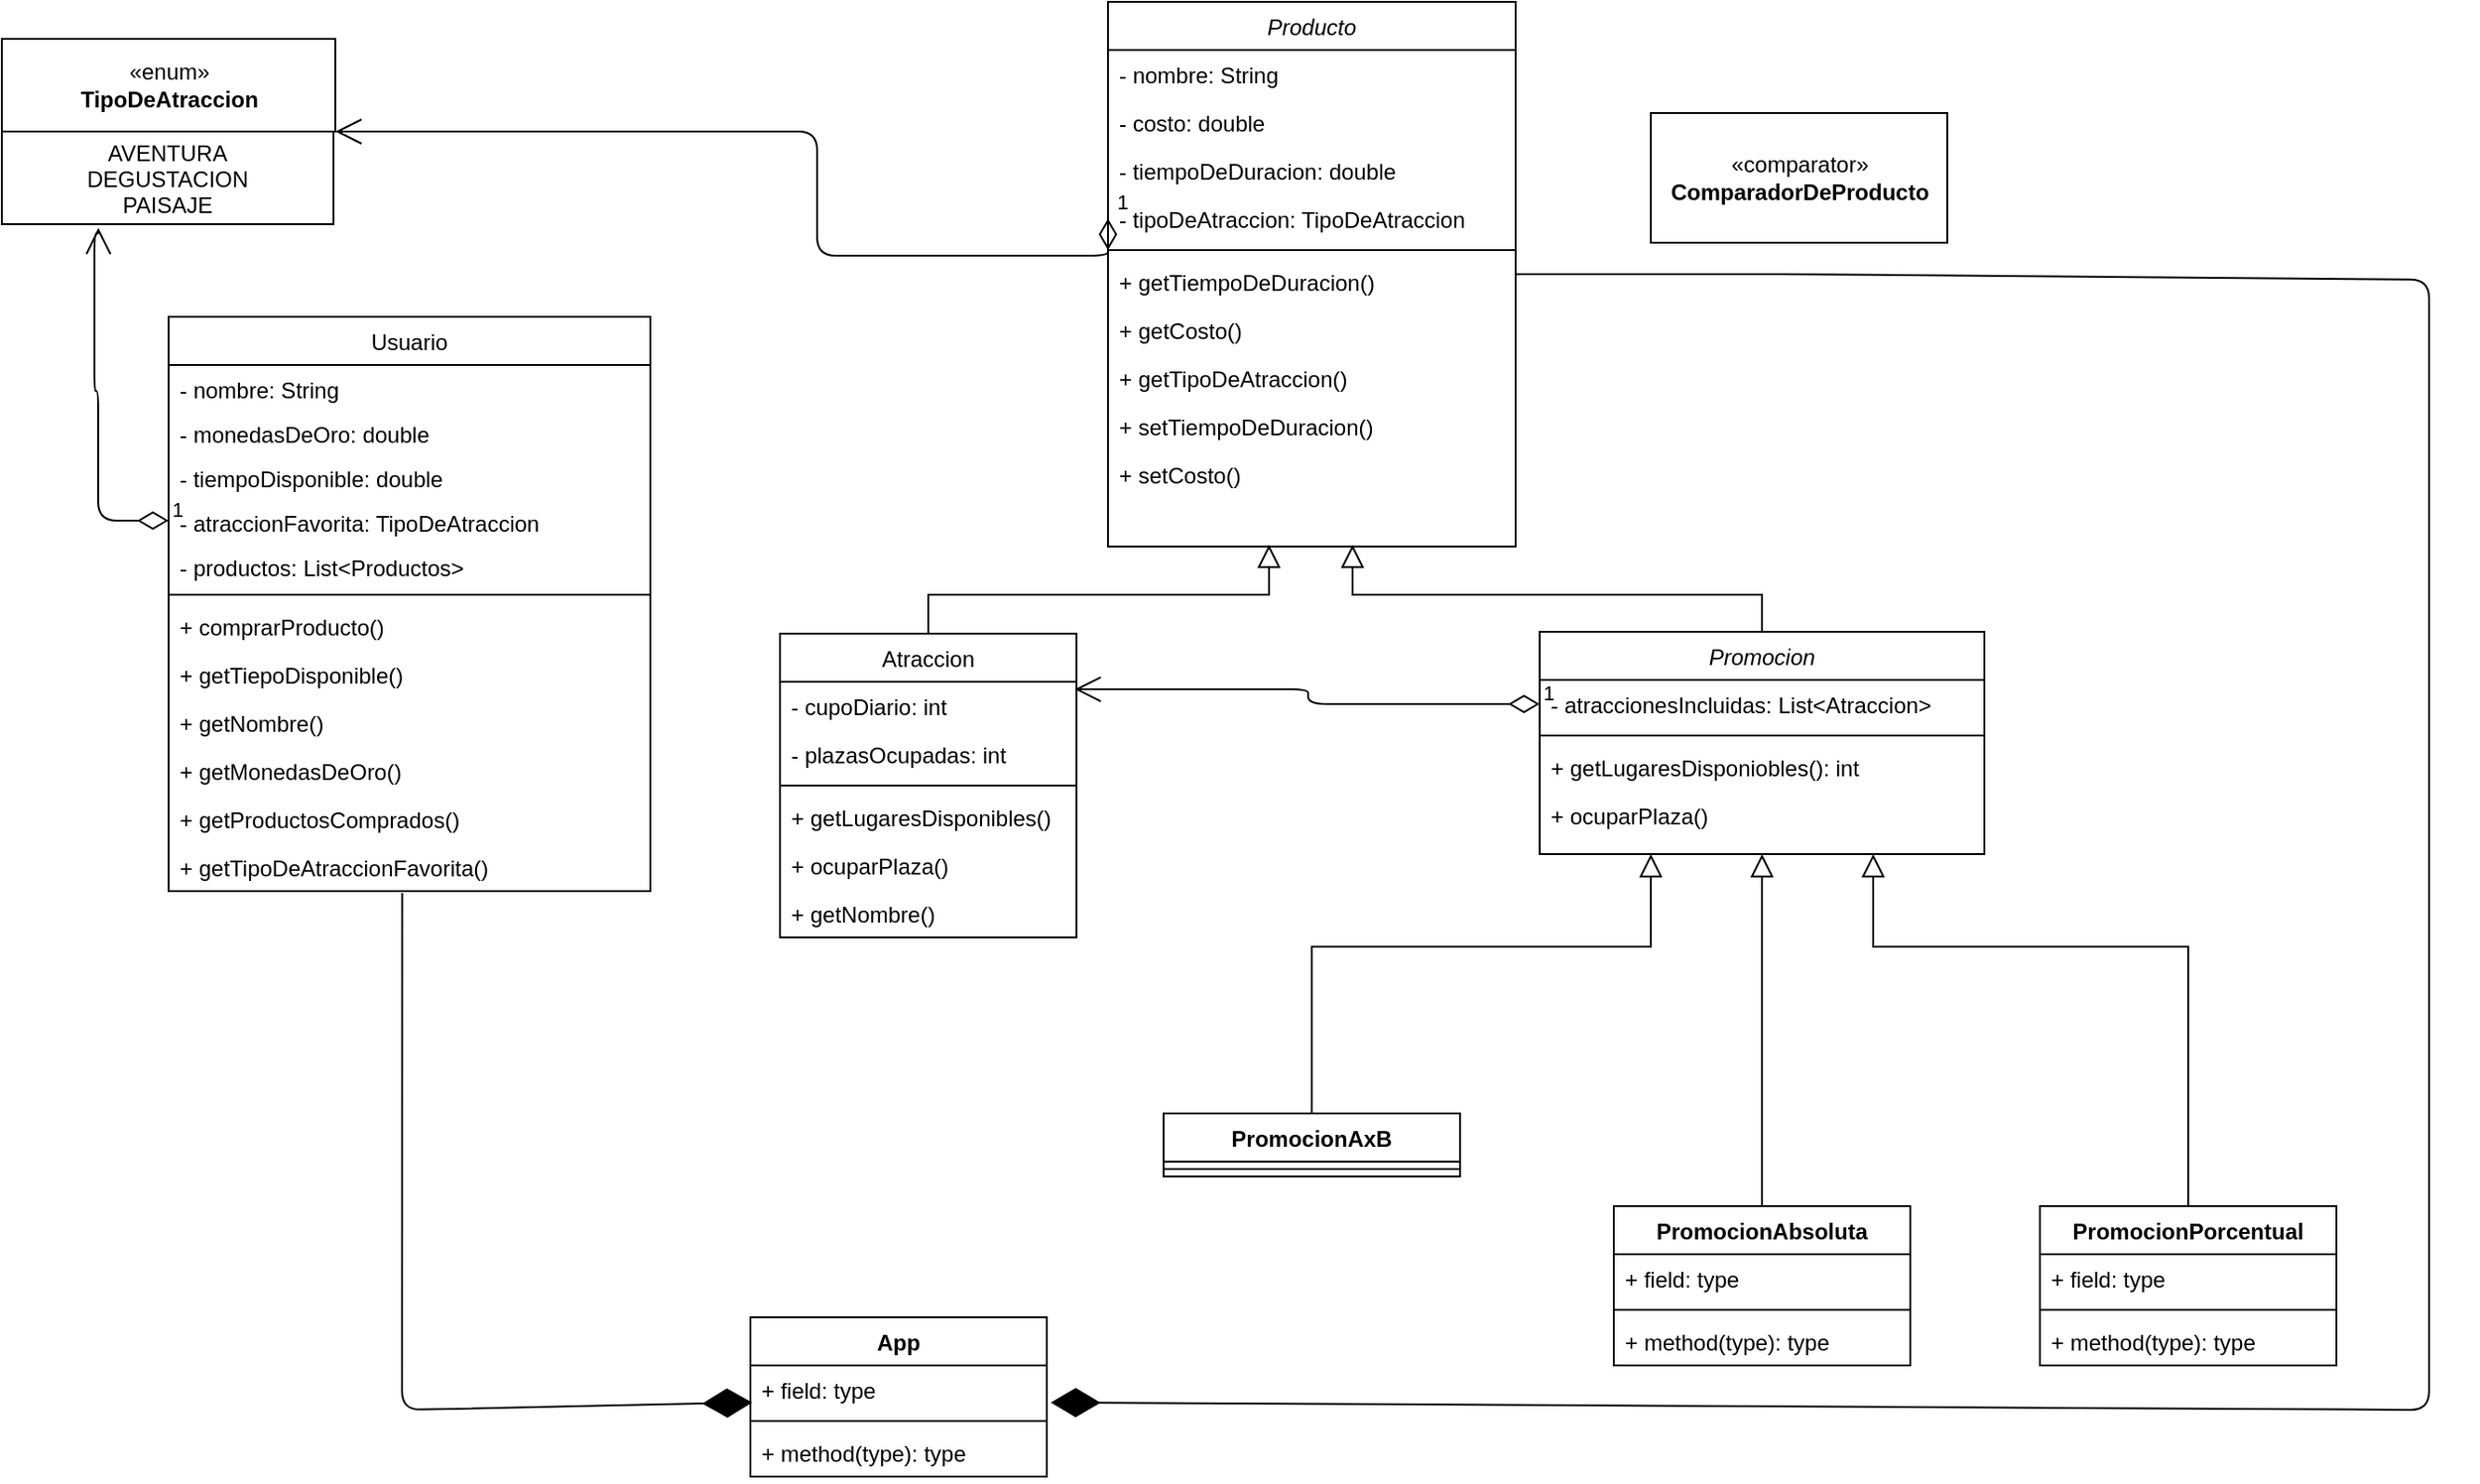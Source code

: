 <mxfile version="15.0.4" type="device"><diagram id="C5RBs43oDa-KdzZeNtuy" name="Page-1"><mxGraphModel dx="454" dy="792" grid="1" gridSize="10" guides="1" tooltips="1" connect="1" arrows="1" fold="1" page="1" pageScale="1" pageWidth="827" pageHeight="1169" math="0" shadow="0"><root><mxCell id="WIyWlLk6GJQsqaUBKTNV-0"/><mxCell id="WIyWlLk6GJQsqaUBKTNV-1" parent="WIyWlLk6GJQsqaUBKTNV-0"/><object label="Usuario" tipoDeAtracionFavorita="TipoDeAtraccion" id="zkfFHV4jXpPFQw0GAbJ--0"><mxCell style="swimlane;fontStyle=0;align=center;verticalAlign=top;childLayout=stackLayout;horizontal=1;startSize=26;horizontalStack=0;resizeParent=1;resizeLast=0;collapsible=1;marginBottom=0;rounded=0;shadow=0;strokeWidth=1;arcSize=15;resizeHeight=1;" parent="WIyWlLk6GJQsqaUBKTNV-1" vertex="1"><mxGeometry x="100" y="170" width="260" height="310" as="geometry"><mxRectangle x="230" y="140" width="160" height="26" as="alternateBounds"/></mxGeometry></mxCell></object><object label="- nombre: String" placeholders="1" productosComprados="Productos [ ]" id="FlzFNz0apkJize76Gb9o-10"><mxCell style="text;align=left;verticalAlign=top;spacingLeft=4;spacingRight=4;overflow=hidden;rotatable=0;points=[[0,0.5],[1,0.5]];portConstraint=eastwest;" parent="zkfFHV4jXpPFQw0GAbJ--0" vertex="1"><mxGeometry y="26" width="260" height="24" as="geometry"/></mxCell></object><object label="- monedasDeOro: double" placeholders="1" productosComprados="Productos [ ]" id="zkfFHV4jXpPFQw0GAbJ--1"><mxCell style="text;align=left;verticalAlign=top;spacingLeft=4;spacingRight=4;overflow=hidden;rotatable=0;points=[[0,0.5],[1,0.5]];portConstraint=eastwest;" parent="zkfFHV4jXpPFQw0GAbJ--0" vertex="1"><mxGeometry y="50" width="260" height="24" as="geometry"/></mxCell></object><object label="- tiempoDisponible: double" placeholders="1" productosComprados="Productos [ ]" id="FlzFNz0apkJize76Gb9o-12"><mxCell style="text;align=left;verticalAlign=top;spacingLeft=4;spacingRight=4;overflow=hidden;rotatable=0;points=[[0,0.5],[1,0.5]];portConstraint=eastwest;" parent="zkfFHV4jXpPFQw0GAbJ--0" vertex="1"><mxGeometry y="74" width="260" height="24" as="geometry"/></mxCell></object><object label="- atraccionFavorita: TipoDeAtraccion" placeholders="1" productosComprados="Productos [ ]" id="FlzFNz0apkJize76Gb9o-13"><mxCell style="text;align=left;verticalAlign=top;spacingLeft=4;spacingRight=4;overflow=hidden;rotatable=0;points=[[0,0.5],[1,0.5]];portConstraint=eastwest;" parent="zkfFHV4jXpPFQw0GAbJ--0" vertex="1"><mxGeometry y="98" width="260" height="24" as="geometry"/></mxCell></object><object label="- productos: List&lt;Productos&gt;" placeholders="1" productosComprados="Productos [ ]" id="FlzFNz0apkJize76Gb9o-11"><mxCell style="text;align=left;verticalAlign=top;spacingLeft=4;spacingRight=4;overflow=hidden;rotatable=0;points=[[0,0.5],[1,0.5]];portConstraint=eastwest;" parent="zkfFHV4jXpPFQw0GAbJ--0" vertex="1"><mxGeometry y="122" width="260" height="24" as="geometry"/></mxCell></object><mxCell id="zkfFHV4jXpPFQw0GAbJ--4" value="" style="line;html=1;strokeWidth=1;align=left;verticalAlign=middle;spacingTop=-1;spacingLeft=3;spacingRight=3;rotatable=0;labelPosition=right;points=[];portConstraint=eastwest;" parent="zkfFHV4jXpPFQw0GAbJ--0" vertex="1"><mxGeometry y="146" width="260" height="8" as="geometry"/></mxCell><mxCell id="zkfFHV4jXpPFQw0GAbJ--5" value="+ comprarProducto()" style="text;align=left;verticalAlign=top;spacingLeft=4;spacingRight=4;overflow=hidden;rotatable=0;points=[[0,0.5],[1,0.5]];portConstraint=eastwest;" parent="zkfFHV4jXpPFQw0GAbJ--0" vertex="1"><mxGeometry y="154" width="260" height="26" as="geometry"/></mxCell><mxCell id="FlzFNz0apkJize76Gb9o-16" value="+ getTiepoDisponible()" style="text;align=left;verticalAlign=top;spacingLeft=4;spacingRight=4;overflow=hidden;rotatable=0;points=[[0,0.5],[1,0.5]];portConstraint=eastwest;" parent="zkfFHV4jXpPFQw0GAbJ--0" vertex="1"><mxGeometry y="180" width="260" height="26" as="geometry"/></mxCell><mxCell id="FlzFNz0apkJize76Gb9o-17" value="+ getNombre()" style="text;align=left;verticalAlign=top;spacingLeft=4;spacingRight=4;overflow=hidden;rotatable=0;points=[[0,0.5],[1,0.5]];portConstraint=eastwest;" parent="zkfFHV4jXpPFQw0GAbJ--0" vertex="1"><mxGeometry y="206" width="260" height="26" as="geometry"/></mxCell><mxCell id="FlzFNz0apkJize76Gb9o-18" value="+ getMonedasDeOro()" style="text;align=left;verticalAlign=top;spacingLeft=4;spacingRight=4;overflow=hidden;rotatable=0;points=[[0,0.5],[1,0.5]];portConstraint=eastwest;" parent="zkfFHV4jXpPFQw0GAbJ--0" vertex="1"><mxGeometry y="232" width="260" height="26" as="geometry"/></mxCell><mxCell id="FlzFNz0apkJize76Gb9o-19" value="+ getProductosComprados()" style="text;align=left;verticalAlign=top;spacingLeft=4;spacingRight=4;overflow=hidden;rotatable=0;points=[[0,0.5],[1,0.5]];portConstraint=eastwest;" parent="zkfFHV4jXpPFQw0GAbJ--0" vertex="1"><mxGeometry y="258" width="260" height="26" as="geometry"/></mxCell><mxCell id="FlzFNz0apkJize76Gb9o-20" value="+ getTipoDeAtraccionFavorita()" style="text;align=left;verticalAlign=top;spacingLeft=4;spacingRight=4;overflow=hidden;rotatable=0;points=[[0,0.5],[1,0.5]];portConstraint=eastwest;" parent="zkfFHV4jXpPFQw0GAbJ--0" vertex="1"><mxGeometry y="284" width="260" height="26" as="geometry"/></mxCell><mxCell id="zkfFHV4jXpPFQw0GAbJ--6" value="Atraccion" style="swimlane;fontStyle=0;align=center;verticalAlign=top;childLayout=stackLayout;horizontal=1;startSize=26;horizontalStack=0;resizeParent=1;resizeLast=0;collapsible=1;marginBottom=0;rounded=0;shadow=0;strokeWidth=1;" parent="WIyWlLk6GJQsqaUBKTNV-1" vertex="1"><mxGeometry x="430" y="341" width="160" height="164" as="geometry"><mxRectangle x="130" y="380" width="160" height="26" as="alternateBounds"/></mxGeometry></mxCell><mxCell id="zkfFHV4jXpPFQw0GAbJ--7" value="- cupoDiario: int" style="text;align=left;verticalAlign=top;spacingLeft=4;spacingRight=4;overflow=hidden;rotatable=0;points=[[0,0.5],[1,0.5]];portConstraint=eastwest;" parent="zkfFHV4jXpPFQw0GAbJ--6" vertex="1"><mxGeometry y="26" width="160" height="26" as="geometry"/></mxCell><mxCell id="zkfFHV4jXpPFQw0GAbJ--8" value="- plazasOcupadas: int" style="text;align=left;verticalAlign=top;spacingLeft=4;spacingRight=4;overflow=hidden;rotatable=0;points=[[0,0.5],[1,0.5]];portConstraint=eastwest;rounded=0;shadow=0;html=0;" parent="zkfFHV4jXpPFQw0GAbJ--6" vertex="1"><mxGeometry y="52" width="160" height="26" as="geometry"/></mxCell><mxCell id="zkfFHV4jXpPFQw0GAbJ--9" value="" style="line;html=1;strokeWidth=1;align=left;verticalAlign=middle;spacingTop=-1;spacingLeft=3;spacingRight=3;rotatable=0;labelPosition=right;points=[];portConstraint=eastwest;" parent="zkfFHV4jXpPFQw0GAbJ--6" vertex="1"><mxGeometry y="78" width="160" height="8" as="geometry"/></mxCell><mxCell id="FlzFNz0apkJize76Gb9o-25" value="+ getLugaresDisponibles()" style="text;align=left;verticalAlign=top;spacingLeft=4;spacingRight=4;overflow=hidden;rotatable=0;points=[[0,0.5],[1,0.5]];portConstraint=eastwest;rounded=0;shadow=0;html=0;" parent="zkfFHV4jXpPFQw0GAbJ--6" vertex="1"><mxGeometry y="86" width="160" height="26" as="geometry"/></mxCell><mxCell id="OmmPWVfjl7qDuV7n0hbP-1" value="+ ocuparPlaza()" style="text;align=left;verticalAlign=top;spacingLeft=4;spacingRight=4;overflow=hidden;rotatable=0;points=[[0,0.5],[1,0.5]];portConstraint=eastwest;rounded=0;shadow=0;html=0;" parent="zkfFHV4jXpPFQw0GAbJ--6" vertex="1"><mxGeometry y="112" width="160" height="26" as="geometry"/></mxCell><mxCell id="b36WNE1oLxdb3FosUZbY-0" value="+ getNombre()" style="text;align=left;verticalAlign=top;spacingLeft=4;spacingRight=4;overflow=hidden;rotatable=0;points=[[0,0.5],[1,0.5]];portConstraint=eastwest;rounded=0;shadow=0;html=0;" vertex="1" parent="zkfFHV4jXpPFQw0GAbJ--6"><mxGeometry y="138" width="160" height="26" as="geometry"/></mxCell><mxCell id="zkfFHV4jXpPFQw0GAbJ--12" value="" style="endArrow=block;endSize=10;endFill=0;shadow=0;strokeWidth=1;rounded=0;edgeStyle=elbowEdgeStyle;elbow=vertical;entryX=0.395;entryY=0.962;entryDx=0;entryDy=0;entryPerimeter=0;" parent="WIyWlLk6GJQsqaUBKTNV-1" source="zkfFHV4jXpPFQw0GAbJ--6" edge="1"><mxGeometry width="160" relative="1" as="geometry"><mxPoint x="200" y="203" as="sourcePoint"/><mxPoint x="693.9" y="293.012" as="targetPoint"/><Array as="points"><mxPoint x="610" y="320"/><mxPoint x="743" y="250"/></Array></mxGeometry></mxCell><mxCell id="zkfFHV4jXpPFQw0GAbJ--13" value="Promocion" style="swimlane;fontStyle=2;align=center;verticalAlign=top;childLayout=stackLayout;horizontal=1;startSize=26;horizontalStack=0;resizeParent=1;resizeLast=0;collapsible=1;marginBottom=0;rounded=0;shadow=0;strokeWidth=1;" parent="WIyWlLk6GJQsqaUBKTNV-1" vertex="1"><mxGeometry x="840" y="340" width="240" height="120" as="geometry"><mxRectangle x="840" y="340" width="170" height="26" as="alternateBounds"/></mxGeometry></mxCell><mxCell id="zkfFHV4jXpPFQw0GAbJ--14" value="- atraccionesIncluidas: List&lt;Atraccion&gt;" style="text;align=left;verticalAlign=top;spacingLeft=4;spacingRight=4;overflow=hidden;rotatable=0;points=[[0,0.5],[1,0.5]];portConstraint=eastwest;" parent="zkfFHV4jXpPFQw0GAbJ--13" vertex="1"><mxGeometry y="26" width="240" height="26" as="geometry"/></mxCell><mxCell id="zkfFHV4jXpPFQw0GAbJ--15" value="" style="line;html=1;strokeWidth=1;align=left;verticalAlign=middle;spacingTop=-1;spacingLeft=3;spacingRight=3;rotatable=0;labelPosition=right;points=[];portConstraint=eastwest;" parent="zkfFHV4jXpPFQw0GAbJ--13" vertex="1"><mxGeometry y="52" width="240" height="8" as="geometry"/></mxCell><mxCell id="FlzFNz0apkJize76Gb9o-29" value="+ getLugaresDisponiobles(): int" style="text;align=left;verticalAlign=top;spacingLeft=4;spacingRight=4;overflow=hidden;rotatable=0;points=[[0,0.5],[1,0.5]];portConstraint=eastwest;" parent="zkfFHV4jXpPFQw0GAbJ--13" vertex="1"><mxGeometry y="60" width="240" height="26" as="geometry"/></mxCell><mxCell id="OmmPWVfjl7qDuV7n0hbP-7" value="+ ocuparPlaza()" style="text;align=left;verticalAlign=top;spacingLeft=4;spacingRight=4;overflow=hidden;rotatable=0;points=[[0,0.5],[1,0.5]];portConstraint=eastwest;" parent="zkfFHV4jXpPFQw0GAbJ--13" vertex="1"><mxGeometry y="86" width="240" height="26" as="geometry"/></mxCell><mxCell id="zkfFHV4jXpPFQw0GAbJ--16" value="" style="endArrow=block;endSize=10;endFill=0;shadow=0;strokeWidth=1;rounded=0;edgeStyle=elbowEdgeStyle;elbow=vertical;entryX=0.6;entryY=0.962;entryDx=0;entryDy=0;entryPerimeter=0;exitX=0.5;exitY=0;exitDx=0;exitDy=0;" parent="WIyWlLk6GJQsqaUBKTNV-1" source="zkfFHV4jXpPFQw0GAbJ--13" edge="1"><mxGeometry width="160" relative="1" as="geometry"><mxPoint x="210" y="373" as="sourcePoint"/><mxPoint x="739" y="293.012" as="targetPoint"/><Array as="points"><mxPoint x="850" y="320"/></Array></mxGeometry></mxCell><mxCell id="zkfFHV4jXpPFQw0GAbJ--17" value="Producto" style="swimlane;fontStyle=2;align=center;verticalAlign=top;childLayout=stackLayout;horizontal=1;startSize=26;horizontalStack=0;resizeParent=1;resizeLast=0;collapsible=1;marginBottom=0;rounded=0;shadow=0;strokeWidth=1;" parent="WIyWlLk6GJQsqaUBKTNV-1" vertex="1"><mxGeometry x="607" width="220" height="294" as="geometry"><mxRectangle x="550" y="140" width="160" height="26" as="alternateBounds"/></mxGeometry></mxCell><mxCell id="OmmPWVfjl7qDuV7n0hbP-2" value="- nombre: String" style="text;align=left;verticalAlign=top;spacingLeft=4;spacingRight=4;overflow=hidden;rotatable=0;points=[[0,0.5],[1,0.5]];portConstraint=eastwest;" parent="zkfFHV4jXpPFQw0GAbJ--17" vertex="1"><mxGeometry y="26" width="220" height="26" as="geometry"/></mxCell><mxCell id="zkfFHV4jXpPFQw0GAbJ--18" value="- costo: double" style="text;align=left;verticalAlign=top;spacingLeft=4;spacingRight=4;overflow=hidden;rotatable=0;points=[[0,0.5],[1,0.5]];portConstraint=eastwest;" parent="zkfFHV4jXpPFQw0GAbJ--17" vertex="1"><mxGeometry y="52" width="220" height="26" as="geometry"/></mxCell><mxCell id="zkfFHV4jXpPFQw0GAbJ--19" value="- tiempoDeDuracion: double" style="text;align=left;verticalAlign=top;spacingLeft=4;spacingRight=4;overflow=hidden;rotatable=0;points=[[0,0.5],[1,0.5]];portConstraint=eastwest;rounded=0;shadow=0;html=0;" parent="zkfFHV4jXpPFQw0GAbJ--17" vertex="1"><mxGeometry y="78" width="220" height="26" as="geometry"/></mxCell><mxCell id="zkfFHV4jXpPFQw0GAbJ--20" value="- tipoDeAtraccion: TipoDeAtraccion" style="text;align=left;verticalAlign=top;spacingLeft=4;spacingRight=4;overflow=hidden;rotatable=0;points=[[0,0.5],[1,0.5]];portConstraint=eastwest;rounded=0;shadow=0;html=0;" parent="zkfFHV4jXpPFQw0GAbJ--17" vertex="1"><mxGeometry y="104" width="220" height="26" as="geometry"/></mxCell><mxCell id="zkfFHV4jXpPFQw0GAbJ--23" value="" style="line;html=1;strokeWidth=1;align=left;verticalAlign=middle;spacingTop=-1;spacingLeft=3;spacingRight=3;rotatable=0;labelPosition=right;points=[];portConstraint=eastwest;" parent="zkfFHV4jXpPFQw0GAbJ--17" vertex="1"><mxGeometry y="130" width="220" height="8" as="geometry"/></mxCell><mxCell id="zkfFHV4jXpPFQw0GAbJ--24" value="+ getTiempoDeDuracion()" style="text;align=left;verticalAlign=top;spacingLeft=4;spacingRight=4;overflow=hidden;rotatable=0;points=[[0,0.5],[1,0.5]];portConstraint=eastwest;" parent="zkfFHV4jXpPFQw0GAbJ--17" vertex="1"><mxGeometry y="138" width="220" height="26" as="geometry"/></mxCell><mxCell id="zkfFHV4jXpPFQw0GAbJ--25" value="+ getCosto()" style="text;align=left;verticalAlign=top;spacingLeft=4;spacingRight=4;overflow=hidden;rotatable=0;points=[[0,0.5],[1,0.5]];portConstraint=eastwest;" parent="zkfFHV4jXpPFQw0GAbJ--17" vertex="1"><mxGeometry y="164" width="220" height="26" as="geometry"/></mxCell><mxCell id="FlzFNz0apkJize76Gb9o-21" value="+ getTipoDeAtraccion()" style="text;align=left;verticalAlign=top;spacingLeft=4;spacingRight=4;overflow=hidden;rotatable=0;points=[[0,0.5],[1,0.5]];portConstraint=eastwest;" parent="zkfFHV4jXpPFQw0GAbJ--17" vertex="1"><mxGeometry y="190" width="220" height="26" as="geometry"/></mxCell><mxCell id="OmmPWVfjl7qDuV7n0hbP-3" value="+ setTiempoDeDuracion()&#10;" style="text;align=left;verticalAlign=top;spacingLeft=4;spacingRight=4;overflow=hidden;rotatable=0;points=[[0,0.5],[1,0.5]];portConstraint=eastwest;" parent="zkfFHV4jXpPFQw0GAbJ--17" vertex="1"><mxGeometry y="216" width="220" height="26" as="geometry"/></mxCell><mxCell id="OmmPWVfjl7qDuV7n0hbP-6" value="+ setCosto()" style="text;align=left;verticalAlign=top;spacingLeft=4;spacingRight=4;overflow=hidden;rotatable=0;points=[[0,0.5],[1,0.5]];portConstraint=eastwest;" parent="zkfFHV4jXpPFQw0GAbJ--17" vertex="1"><mxGeometry y="242" width="220" height="26" as="geometry"/></mxCell><mxCell id="FlzFNz0apkJize76Gb9o-0" value="«enum»&lt;br&gt;&lt;b&gt;TipoDeAtraccion&lt;/b&gt;" style="html=1;dropTarget=0;" parent="WIyWlLk6GJQsqaUBKTNV-1" vertex="1"><mxGeometry x="10" y="20" width="180" height="50" as="geometry"/></mxCell><mxCell id="FlzFNz0apkJize76Gb9o-1" value="AVENTURA&#10;DEGUSTACION&#10;PAISAJE" style="shape=module;jettyWidth=0;jettyHeight=2;" parent="FlzFNz0apkJize76Gb9o-0" vertex="1"><mxGeometry x="1" width="179" height="50" relative="1" as="geometry"><mxPoint x="-180" y="50" as="offset"/></mxGeometry></mxCell><mxCell id="FlzFNz0apkJize76Gb9o-22" value="1" style="endArrow=open;html=1;endSize=12;startArrow=diamondThin;startSize=14;startFill=0;edgeStyle=orthogonalEdgeStyle;align=left;verticalAlign=bottom;entryX=1;entryY=1;entryDx=0;entryDy=0;exitX=0;exitY=0.5;exitDx=0;exitDy=0;strokeWidth=1;" parent="WIyWlLk6GJQsqaUBKTNV-1" source="zkfFHV4jXpPFQw0GAbJ--20" target="FlzFNz0apkJize76Gb9o-0" edge="1"><mxGeometry x="-1" y="3" relative="1" as="geometry"><mxPoint x="510" y="70" as="sourcePoint"/><mxPoint x="230" y="100" as="targetPoint"/><Array as="points"><mxPoint x="450" y="137"/><mxPoint x="450" y="70"/></Array></mxGeometry></mxCell><mxCell id="FlzFNz0apkJize76Gb9o-23" value="1" style="endArrow=open;html=1;endSize=12;startArrow=diamondThin;startSize=14;startFill=0;edgeStyle=orthogonalEdgeStyle;align=left;verticalAlign=bottom;entryX=0.291;entryY=1.04;entryDx=0;entryDy=0;entryPerimeter=0;" parent="WIyWlLk6GJQsqaUBKTNV-1" target="FlzFNz0apkJize76Gb9o-1" edge="1"><mxGeometry x="-1" y="3" relative="1" as="geometry"><mxPoint x="100" y="280" as="sourcePoint"/><mxPoint x="70" y="150" as="targetPoint"/><Array as="points"><mxPoint x="62" y="280"/><mxPoint x="62" y="210"/><mxPoint x="60" y="210"/><mxPoint x="60" y="125"/><mxPoint x="62" y="125"/></Array></mxGeometry></mxCell><mxCell id="FlzFNz0apkJize76Gb9o-26" value="1" style="endArrow=open;html=1;endSize=12;startArrow=diamondThin;startSize=14;startFill=0;edgeStyle=orthogonalEdgeStyle;align=left;verticalAlign=bottom;entryX=0.994;entryY=0.183;entryDx=0;entryDy=0;entryPerimeter=0;" parent="WIyWlLk6GJQsqaUBKTNV-1" source="zkfFHV4jXpPFQw0GAbJ--14" target="zkfFHV4jXpPFQw0GAbJ--6" edge="1"><mxGeometry x="-1" y="3" relative="1" as="geometry"><mxPoint x="330" y="410" as="sourcePoint"/><mxPoint x="670" y="390" as="targetPoint"/></mxGeometry></mxCell><mxCell id="FlzFNz0apkJize76Gb9o-30" value="PromocionAxB" style="swimlane;fontStyle=1;align=center;verticalAlign=top;childLayout=stackLayout;horizontal=1;startSize=26;horizontalStack=0;resizeParent=1;resizeParentMax=0;resizeLast=0;collapsible=1;marginBottom=0;" parent="WIyWlLk6GJQsqaUBKTNV-1" vertex="1"><mxGeometry x="637" y="600" width="160" height="34" as="geometry"/></mxCell><mxCell id="FlzFNz0apkJize76Gb9o-32" value="" style="line;strokeWidth=1;fillColor=none;align=left;verticalAlign=middle;spacingTop=-1;spacingLeft=3;spacingRight=3;rotatable=0;labelPosition=right;points=[];portConstraint=eastwest;" parent="FlzFNz0apkJize76Gb9o-30" vertex="1"><mxGeometry y="26" width="160" height="8" as="geometry"/></mxCell><mxCell id="FlzFNz0apkJize76Gb9o-34" value="PromocionAbsoluta" style="swimlane;fontStyle=1;align=center;verticalAlign=top;childLayout=stackLayout;horizontal=1;startSize=26;horizontalStack=0;resizeParent=1;resizeParentMax=0;resizeLast=0;collapsible=1;marginBottom=0;" parent="WIyWlLk6GJQsqaUBKTNV-1" vertex="1"><mxGeometry x="880" y="650" width="160" height="86" as="geometry"/></mxCell><mxCell id="FlzFNz0apkJize76Gb9o-35" value="+ field: type" style="text;strokeColor=none;fillColor=none;align=left;verticalAlign=top;spacingLeft=4;spacingRight=4;overflow=hidden;rotatable=0;points=[[0,0.5],[1,0.5]];portConstraint=eastwest;" parent="FlzFNz0apkJize76Gb9o-34" vertex="1"><mxGeometry y="26" width="160" height="26" as="geometry"/></mxCell><mxCell id="FlzFNz0apkJize76Gb9o-36" value="" style="line;strokeWidth=1;fillColor=none;align=left;verticalAlign=middle;spacingTop=-1;spacingLeft=3;spacingRight=3;rotatable=0;labelPosition=right;points=[];portConstraint=eastwest;" parent="FlzFNz0apkJize76Gb9o-34" vertex="1"><mxGeometry y="52" width="160" height="8" as="geometry"/></mxCell><mxCell id="FlzFNz0apkJize76Gb9o-37" value="+ method(type): type" style="text;strokeColor=none;fillColor=none;align=left;verticalAlign=top;spacingLeft=4;spacingRight=4;overflow=hidden;rotatable=0;points=[[0,0.5],[1,0.5]];portConstraint=eastwest;" parent="FlzFNz0apkJize76Gb9o-34" vertex="1"><mxGeometry y="60" width="160" height="26" as="geometry"/></mxCell><mxCell id="FlzFNz0apkJize76Gb9o-38" value="PromocionPorcentual" style="swimlane;fontStyle=1;align=center;verticalAlign=top;childLayout=stackLayout;horizontal=1;startSize=26;horizontalStack=0;resizeParent=1;resizeParentMax=0;resizeLast=0;collapsible=1;marginBottom=0;" parent="WIyWlLk6GJQsqaUBKTNV-1" vertex="1"><mxGeometry x="1110" y="650" width="160" height="86" as="geometry"/></mxCell><mxCell id="FlzFNz0apkJize76Gb9o-39" value="+ field: type" style="text;strokeColor=none;fillColor=none;align=left;verticalAlign=top;spacingLeft=4;spacingRight=4;overflow=hidden;rotatable=0;points=[[0,0.5],[1,0.5]];portConstraint=eastwest;" parent="FlzFNz0apkJize76Gb9o-38" vertex="1"><mxGeometry y="26" width="160" height="26" as="geometry"/></mxCell><mxCell id="FlzFNz0apkJize76Gb9o-40" value="" style="line;strokeWidth=1;fillColor=none;align=left;verticalAlign=middle;spacingTop=-1;spacingLeft=3;spacingRight=3;rotatable=0;labelPosition=right;points=[];portConstraint=eastwest;" parent="FlzFNz0apkJize76Gb9o-38" vertex="1"><mxGeometry y="52" width="160" height="8" as="geometry"/></mxCell><mxCell id="FlzFNz0apkJize76Gb9o-41" value="+ method(type): type" style="text;strokeColor=none;fillColor=none;align=left;verticalAlign=top;spacingLeft=4;spacingRight=4;overflow=hidden;rotatable=0;points=[[0,0.5],[1,0.5]];portConstraint=eastwest;" parent="FlzFNz0apkJize76Gb9o-38" vertex="1"><mxGeometry y="60" width="160" height="26" as="geometry"/></mxCell><mxCell id="FlzFNz0apkJize76Gb9o-45" value="" style="endArrow=block;endSize=10;endFill=0;shadow=0;strokeWidth=1;rounded=0;edgeStyle=elbowEdgeStyle;elbow=vertical;exitX=0.5;exitY=0;exitDx=0;exitDy=0;entryX=0.75;entryY=1;entryDx=0;entryDy=0;" parent="WIyWlLk6GJQsqaUBKTNV-1" source="FlzFNz0apkJize76Gb9o-38" target="zkfFHV4jXpPFQw0GAbJ--13" edge="1"><mxGeometry width="160" relative="1" as="geometry"><mxPoint x="1153" y="450" as="sourcePoint"/><mxPoint x="970" y="420" as="targetPoint"/><Array as="points"><mxPoint x="1100" y="510"/></Array></mxGeometry></mxCell><mxCell id="FlzFNz0apkJize76Gb9o-46" value="" style="endArrow=block;endSize=10;endFill=0;shadow=0;strokeWidth=1;rounded=0;edgeStyle=elbowEdgeStyle;elbow=vertical;exitX=0.5;exitY=0;exitDx=0;exitDy=0;entryX=0.25;entryY=1;entryDx=0;entryDy=0;" parent="WIyWlLk6GJQsqaUBKTNV-1" source="FlzFNz0apkJize76Gb9o-30" target="zkfFHV4jXpPFQw0GAbJ--13" edge="1"><mxGeometry width="160" relative="1" as="geometry"><mxPoint x="1070" y="460" as="sourcePoint"/><mxPoint x="880" y="480" as="targetPoint"/><Array as="points"><mxPoint x="820" y="510"/><mxPoint x="820" y="500"/><mxPoint x="800" y="510"/></Array></mxGeometry></mxCell><mxCell id="FlzFNz0apkJize76Gb9o-47" value="" style="endArrow=block;endSize=10;endFill=0;shadow=0;strokeWidth=1;rounded=0;edgeStyle=elbowEdgeStyle;elbow=vertical;exitX=0.5;exitY=0;exitDx=0;exitDy=0;" parent="WIyWlLk6GJQsqaUBKTNV-1" source="FlzFNz0apkJize76Gb9o-34" edge="1"><mxGeometry width="160" relative="1" as="geometry"><mxPoint x="770" y="460" as="sourcePoint"/><mxPoint x="960" y="460" as="targetPoint"/><Array as="points"><mxPoint x="953" y="510"/><mxPoint x="960" y="500"/></Array></mxGeometry></mxCell><mxCell id="FlzFNz0apkJize76Gb9o-48" value="«comparator»&lt;br&gt;&lt;b&gt;ComparadorDeProducto&lt;/b&gt;" style="html=1;" parent="WIyWlLk6GJQsqaUBKTNV-1" vertex="1"><mxGeometry x="900" y="60" width="160" height="70" as="geometry"/></mxCell><mxCell id="FlzFNz0apkJize76Gb9o-49" value="App" style="swimlane;fontStyle=1;align=center;verticalAlign=top;childLayout=stackLayout;horizontal=1;startSize=26;horizontalStack=0;resizeParent=1;resizeParentMax=0;resizeLast=0;collapsible=1;marginBottom=0;" parent="WIyWlLk6GJQsqaUBKTNV-1" vertex="1"><mxGeometry x="414" y="710" width="160" height="86" as="geometry"/></mxCell><mxCell id="FlzFNz0apkJize76Gb9o-50" value="+ field: type" style="text;strokeColor=none;fillColor=none;align=left;verticalAlign=top;spacingLeft=4;spacingRight=4;overflow=hidden;rotatable=0;points=[[0,0.5],[1,0.5]];portConstraint=eastwest;" parent="FlzFNz0apkJize76Gb9o-49" vertex="1"><mxGeometry y="26" width="160" height="26" as="geometry"/></mxCell><mxCell id="FlzFNz0apkJize76Gb9o-51" value="" style="line;strokeWidth=1;fillColor=none;align=left;verticalAlign=middle;spacingTop=-1;spacingLeft=3;spacingRight=3;rotatable=0;labelPosition=right;points=[];portConstraint=eastwest;" parent="FlzFNz0apkJize76Gb9o-49" vertex="1"><mxGeometry y="52" width="160" height="8" as="geometry"/></mxCell><mxCell id="FlzFNz0apkJize76Gb9o-52" value="+ method(type): type" style="text;strokeColor=none;fillColor=none;align=left;verticalAlign=top;spacingLeft=4;spacingRight=4;overflow=hidden;rotatable=0;points=[[0,0.5],[1,0.5]];portConstraint=eastwest;" parent="FlzFNz0apkJize76Gb9o-49" vertex="1"><mxGeometry y="60" width="160" height="26" as="geometry"/></mxCell><mxCell id="FlzFNz0apkJize76Gb9o-53" value="" style="endArrow=diamondThin;endFill=1;endSize=24;html=1;strokeWidth=1;entryX=1.013;entryY=0.769;entryDx=0;entryDy=0;entryPerimeter=0;" parent="WIyWlLk6GJQsqaUBKTNV-1" source="zkfFHV4jXpPFQw0GAbJ--17" target="FlzFNz0apkJize76Gb9o-50" edge="1"><mxGeometry width="160" relative="1" as="geometry"><mxPoint x="1290" y="640" as="sourcePoint"/><mxPoint x="620" y="640" as="targetPoint"/><Array as="points"><mxPoint x="980" y="147"/><mxPoint x="1320" y="150"/><mxPoint x="1320" y="760"/></Array></mxGeometry></mxCell><mxCell id="FlzFNz0apkJize76Gb9o-54" value="" style="endArrow=diamondThin;endFill=1;endSize=24;html=1;strokeWidth=1;exitX=0.485;exitY=1.038;exitDx=0;exitDy=0;exitPerimeter=0;entryX=0.006;entryY=0.769;entryDx=0;entryDy=0;entryPerimeter=0;" parent="WIyWlLk6GJQsqaUBKTNV-1" source="FlzFNz0apkJize76Gb9o-20" target="FlzFNz0apkJize76Gb9o-50" edge="1"><mxGeometry width="160" relative="1" as="geometry"><mxPoint x="240" y="627.5" as="sourcePoint"/><mxPoint x="400" y="627.5" as="targetPoint"/><Array as="points"><mxPoint x="226" y="760"/></Array></mxGeometry></mxCell></root></mxGraphModel></diagram></mxfile>